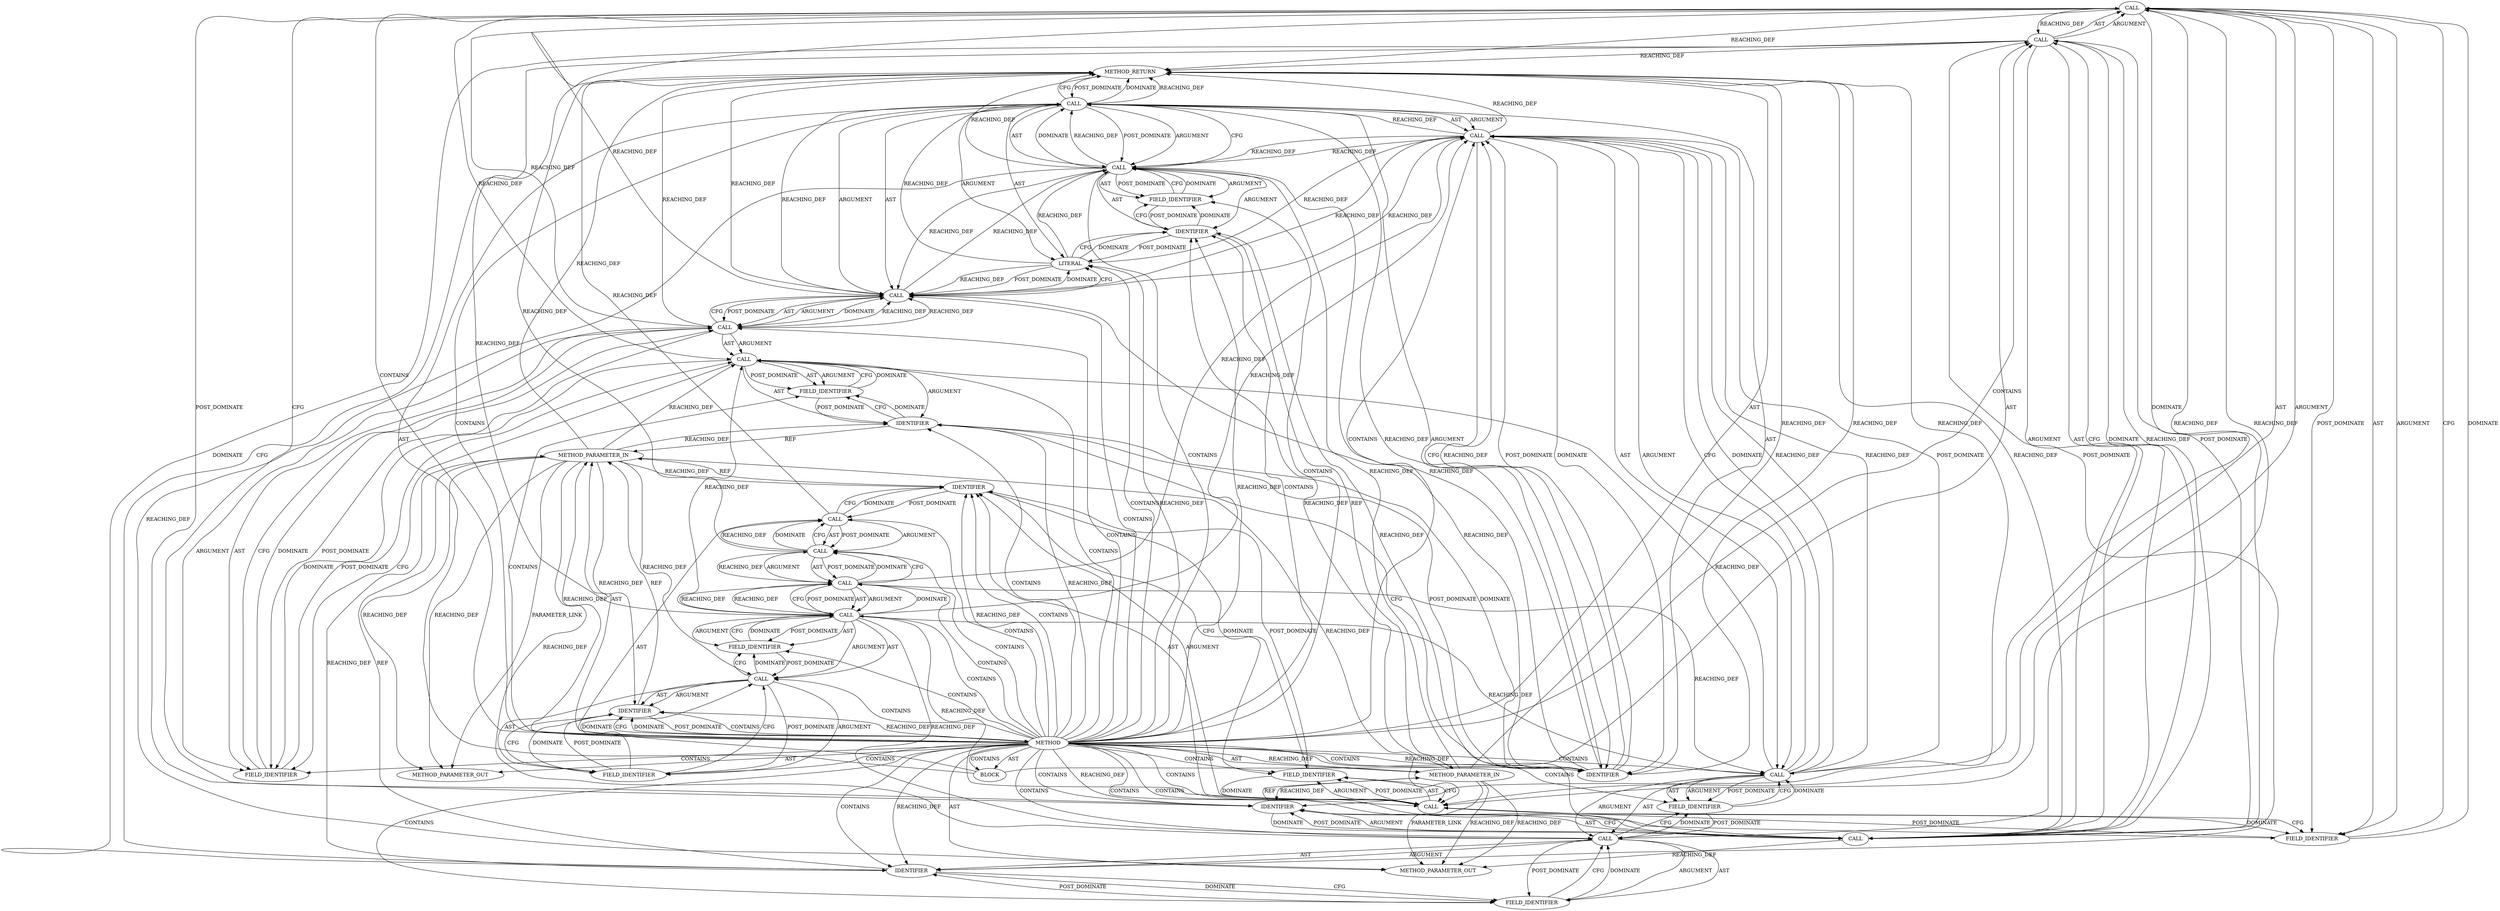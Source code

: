 digraph {
  539 [label=CALL ORDER=1 ARGUMENT_INDEX=1 CODE="con->v2.in_bvec" COLUMN_NUMBER=2 METHOD_FULL_NAME="<operator>.fieldAccess" LINE_NUMBER=234 TYPE_FULL_NAME="<empty>" DISPATCH_TYPE="STATIC_DISPATCH" SIGNATURE="" NAME="<operator>.fieldAccess"]
  528 [label=METHOD_PARAMETER_IN ORDER=2 CODE="const struct bio_vec *bv" IS_VARIADIC=false COLUMN_NUMBER=54 LINE_NUMBER=230 TYPE_FULL_NAME="bio_vec*" EVALUATION_STRATEGY="BY_VALUE" INDEX=2 NAME="bv"]
  547 [label=CALL ORDER=1 ARGUMENT_INDEX=1 CODE="&con->v2.in_iter" COLUMN_NUMBER=16 METHOD_FULL_NAME="<operator>.addressOf" LINE_NUMBER=235 TYPE_FULL_NAME="<empty>" DISPATCH_TYPE="STATIC_DISPATCH" SIGNATURE="" NAME="<operator>.addressOf"]
  546 [label=CALL ORDER=3 ARGUMENT_INDEX=-1 CODE="iov_iter_bvec(&con->v2.in_iter, ITER_DEST, &con->v2.in_bvec, 1, bv->bv_len)" COLUMN_NUMBER=2 METHOD_FULL_NAME="iov_iter_bvec" LINE_NUMBER=235 TYPE_FULL_NAME="<empty>" DISPATCH_TYPE="STATIC_DISPATCH" SIGNATURE="" NAME="iov_iter_bvec"]
  532 [label=CALL ORDER=1 ARGUMENT_INDEX=1 CODE="&con->v2.in_iter" COLUMN_NUMBER=25 METHOD_FULL_NAME="<operator>.addressOf" LINE_NUMBER=232 TYPE_FULL_NAME="<empty>" DISPATCH_TYPE="STATIC_DISPATCH" SIGNATURE="" NAME="<operator>.addressOf"]
  12998 [label=METHOD_PARAMETER_OUT ORDER=1 CODE="struct ceph_connection *con" IS_VARIADIC=false COLUMN_NUMBER=25 LINE_NUMBER=230 TYPE_FULL_NAME="ceph_connection*" EVALUATION_STRATEGY="BY_VALUE" INDEX=1 NAME="con"]
  548 [label=CALL ORDER=1 ARGUMENT_INDEX=1 CODE="con->v2.in_iter" COLUMN_NUMBER=17 METHOD_FULL_NAME="<operator>.fieldAccess" LINE_NUMBER=235 TYPE_FULL_NAME="<empty>" DISPATCH_TYPE="STATIC_DISPATCH" SIGNATURE="" NAME="<operator>.fieldAccess"]
  541 [label=IDENTIFIER ORDER=1 ARGUMENT_INDEX=1 CODE="con" COLUMN_NUMBER=2 LINE_NUMBER=234 TYPE_FULL_NAME="ceph_connection*" NAME="con"]
  526 [label=METHOD COLUMN_NUMBER=1 LINE_NUMBER=230 COLUMN_NUMBER_END=1 IS_EXTERNAL=false SIGNATURE="void set_in_bvec (ceph_connection*,bio_vec*)" NAME="set_in_bvec" AST_PARENT_TYPE="TYPE_DECL" AST_PARENT_FULL_NAME="file_code_old-a282a2f-decode_preamble-541.c:<global>" ORDER=8 CODE="static void set_in_bvec(struct ceph_connection *con, const struct bio_vec *bv)
{
	WARN_ON(iov_iter_count(&con->v2.in_iter));

	con->v2.in_bvec = *bv;
	iov_iter_bvec(&con->v2.in_iter, ITER_DEST, &con->v2.in_bvec, 1, bv->bv_len);
}" FULL_NAME="set_in_bvec" LINE_NUMBER_END=236 FILENAME="file_code_old-a282a2f-decode_preamble-541.c"]
  531 [label=CALL ORDER=1 ARGUMENT_INDEX=1 CODE="iov_iter_count(&con->v2.in_iter)" COLUMN_NUMBER=10 METHOD_FULL_NAME="iov_iter_count" LINE_NUMBER=232 TYPE_FULL_NAME="<empty>" DISPATCH_TYPE="STATIC_DISPATCH" SIGNATURE="" NAME="iov_iter_count"]
  538 [label=CALL ORDER=2 ARGUMENT_INDEX=-1 CODE="con->v2.in_bvec = *bv" COLUMN_NUMBER=2 METHOD_FULL_NAME="<operator>.assignment" LINE_NUMBER=234 TYPE_FULL_NAME="<empty>" DISPATCH_TYPE="STATIC_DISPATCH" SIGNATURE="" NAME="<operator>.assignment"]
  544 [label=CALL ORDER=2 ARGUMENT_INDEX=2 CODE="*bv" COLUMN_NUMBER=20 METHOD_FULL_NAME="<operator>.indirection" LINE_NUMBER=234 TYPE_FULL_NAME="<empty>" DISPATCH_TYPE="STATIC_DISPATCH" SIGNATURE="" NAME="<operator>.indirection"]
  540 [label=CALL ORDER=1 ARGUMENT_INDEX=1 CODE="con->v2" COLUMN_NUMBER=2 METHOD_FULL_NAME="<operator>.indirectFieldAccess" LINE_NUMBER=234 TYPE_FULL_NAME="<empty>" DISPATCH_TYPE="STATIC_DISPATCH" SIGNATURE="" NAME="<operator>.indirectFieldAccess"]
  535 [label=IDENTIFIER ORDER=1 ARGUMENT_INDEX=1 CODE="con" COLUMN_NUMBER=26 LINE_NUMBER=232 TYPE_FULL_NAME="ceph_connection*" NAME="con"]
  529 [label=BLOCK ORDER=3 ARGUMENT_INDEX=-1 CODE="{
	WARN_ON(iov_iter_count(&con->v2.in_iter));

	con->v2.in_bvec = *bv;
	iov_iter_bvec(&con->v2.in_iter, ITER_DEST, &con->v2.in_bvec, 1, bv->bv_len);
}" COLUMN_NUMBER=1 LINE_NUMBER=231 TYPE_FULL_NAME="void"]
  549 [label=CALL ORDER=1 ARGUMENT_INDEX=1 CODE="con->v2" COLUMN_NUMBER=17 METHOD_FULL_NAME="<operator>.indirectFieldAccess" LINE_NUMBER=235 TYPE_FULL_NAME="<empty>" DISPATCH_TYPE="STATIC_DISPATCH" SIGNATURE="" NAME="<operator>.indirectFieldAccess"]
  554 [label=CALL ORDER=3 ARGUMENT_INDEX=3 CODE="&con->v2.in_bvec" COLUMN_NUMBER=45 METHOD_FULL_NAME="<operator>.addressOf" LINE_NUMBER=235 TYPE_FULL_NAME="<empty>" DISPATCH_TYPE="STATIC_DISPATCH" SIGNATURE="" NAME="<operator>.addressOf"]
  550 [label=IDENTIFIER ORDER=1 ARGUMENT_INDEX=1 CODE="con" COLUMN_NUMBER=17 LINE_NUMBER=235 TYPE_FULL_NAME="ceph_connection*" NAME="con"]
  534 [label=CALL ORDER=1 ARGUMENT_INDEX=1 CODE="con->v2" COLUMN_NUMBER=26 METHOD_FULL_NAME="<operator>.indirectFieldAccess" LINE_NUMBER=232 TYPE_FULL_NAME="<empty>" DISPATCH_TYPE="STATIC_DISPATCH" SIGNATURE="" NAME="<operator>.indirectFieldAccess"]
  562 [label=IDENTIFIER ORDER=1 ARGUMENT_INDEX=1 CODE="bv" COLUMN_NUMBER=66 LINE_NUMBER=235 TYPE_FULL_NAME="bio_vec*" NAME="bv"]
  536 [label=FIELD_IDENTIFIER ORDER=2 ARGUMENT_INDEX=2 CODE="v2" COLUMN_NUMBER=26 LINE_NUMBER=232 CANONICAL_NAME="v2"]
  558 [label=FIELD_IDENTIFIER ORDER=2 ARGUMENT_INDEX=2 CODE="v2" COLUMN_NUMBER=46 LINE_NUMBER=235 CANONICAL_NAME="v2"]
  533 [label=CALL ORDER=1 ARGUMENT_INDEX=1 CODE="con->v2.in_iter" COLUMN_NUMBER=26 METHOD_FULL_NAME="<operator>.fieldAccess" LINE_NUMBER=232 TYPE_FULL_NAME="<empty>" DISPATCH_TYPE="STATIC_DISPATCH" SIGNATURE="" NAME="<operator>.fieldAccess"]
  552 [label=FIELD_IDENTIFIER ORDER=2 ARGUMENT_INDEX=2 CODE="in_iter" COLUMN_NUMBER=17 LINE_NUMBER=235 CANONICAL_NAME="in_iter"]
  527 [label=METHOD_PARAMETER_IN ORDER=1 CODE="struct ceph_connection *con" IS_VARIADIC=false COLUMN_NUMBER=25 LINE_NUMBER=230 TYPE_FULL_NAME="ceph_connection*" EVALUATION_STRATEGY="BY_VALUE" INDEX=1 NAME="con"]
  564 [label=METHOD_RETURN ORDER=4 CODE="RET" COLUMN_NUMBER=1 LINE_NUMBER=230 TYPE_FULL_NAME="void" EVALUATION_STRATEGY="BY_VALUE"]
  559 [label=FIELD_IDENTIFIER ORDER=2 ARGUMENT_INDEX=2 CODE="in_bvec" COLUMN_NUMBER=46 LINE_NUMBER=235 CANONICAL_NAME="in_bvec"]
  556 [label=CALL ORDER=1 ARGUMENT_INDEX=1 CODE="con->v2" COLUMN_NUMBER=46 METHOD_FULL_NAME="<operator>.indirectFieldAccess" LINE_NUMBER=235 TYPE_FULL_NAME="<empty>" DISPATCH_TYPE="STATIC_DISPATCH" SIGNATURE="" NAME="<operator>.indirectFieldAccess"]
  551 [label=FIELD_IDENTIFIER ORDER=2 ARGUMENT_INDEX=2 CODE="v2" COLUMN_NUMBER=17 LINE_NUMBER=235 CANONICAL_NAME="v2"]
  555 [label=CALL ORDER=1 ARGUMENT_INDEX=1 CODE="con->v2.in_bvec" COLUMN_NUMBER=46 METHOD_FULL_NAME="<operator>.fieldAccess" LINE_NUMBER=235 TYPE_FULL_NAME="<empty>" DISPATCH_TYPE="STATIC_DISPATCH" SIGNATURE="" NAME="<operator>.fieldAccess"]
  545 [label=IDENTIFIER ORDER=1 ARGUMENT_INDEX=1 CODE="bv" COLUMN_NUMBER=21 LINE_NUMBER=234 TYPE_FULL_NAME="bio_vec*" NAME="bv"]
  563 [label=FIELD_IDENTIFIER ORDER=2 ARGUMENT_INDEX=2 CODE="bv_len" COLUMN_NUMBER=66 LINE_NUMBER=235 CANONICAL_NAME="bv_len"]
  12999 [label=METHOD_PARAMETER_OUT ORDER=2 CODE="const struct bio_vec *bv" IS_VARIADIC=false COLUMN_NUMBER=54 LINE_NUMBER=230 TYPE_FULL_NAME="bio_vec*" EVALUATION_STRATEGY="BY_VALUE" INDEX=2 NAME="bv"]
  543 [label=FIELD_IDENTIFIER ORDER=2 ARGUMENT_INDEX=2 CODE="in_bvec" COLUMN_NUMBER=2 LINE_NUMBER=234 CANONICAL_NAME="in_bvec"]
  537 [label=FIELD_IDENTIFIER ORDER=2 ARGUMENT_INDEX=2 CODE="in_iter" COLUMN_NUMBER=26 LINE_NUMBER=232 CANONICAL_NAME="in_iter"]
  553 [label=IDENTIFIER ORDER=2 ARGUMENT_INDEX=2 CODE="ITER_DEST" COLUMN_NUMBER=34 LINE_NUMBER=235 TYPE_FULL_NAME="ANY" NAME="ITER_DEST"]
  557 [label=IDENTIFIER ORDER=1 ARGUMENT_INDEX=1 CODE="con" COLUMN_NUMBER=46 LINE_NUMBER=235 TYPE_FULL_NAME="ceph_connection*" NAME="con"]
  561 [label=CALL ORDER=5 ARGUMENT_INDEX=5 CODE="bv->bv_len" COLUMN_NUMBER=66 METHOD_FULL_NAME="<operator>.indirectFieldAccess" LINE_NUMBER=235 TYPE_FULL_NAME="<empty>" DISPATCH_TYPE="STATIC_DISPATCH" SIGNATURE="" NAME="<operator>.indirectFieldAccess"]
  542 [label=FIELD_IDENTIFIER ORDER=2 ARGUMENT_INDEX=2 CODE="v2" COLUMN_NUMBER=2 LINE_NUMBER=234 CANONICAL_NAME="v2"]
  530 [label=CALL ORDER=1 ARGUMENT_INDEX=-1 CODE="WARN_ON(iov_iter_count(&con->v2.in_iter))" COLUMN_NUMBER=2 METHOD_FULL_NAME="WARN_ON" LINE_NUMBER=232 TYPE_FULL_NAME="<empty>" DISPATCH_TYPE="STATIC_DISPATCH" SIGNATURE="" NAME="WARN_ON"]
  560 [label=LITERAL ORDER=4 ARGUMENT_INDEX=4 CODE="1" COLUMN_NUMBER=63 LINE_NUMBER=235 TYPE_FULL_NAME="int"]
  560 -> 554 [label=POST_DOMINATE ]
  535 -> 527 [label=REF ]
  541 -> 530 [label=POST_DOMINATE ]
  555 -> 559 [label=POST_DOMINATE ]
  531 -> 532 [label=ARGUMENT ]
  556 -> 558 [label=POST_DOMINATE ]
  543 -> 539 [label=CFG ]
  526 -> 564 [label=AST ]
  536 -> 534 [label=DOMINATE ]
  534 -> 537 [label=CFG ]
  548 -> 552 [label=AST ]
  539 -> 555 [label=REACHING_DEF VARIABLE="con->v2.in_bvec"]
  526 -> 544 [label=CONTAINS ]
  561 -> 562 [label=ARGUMENT ]
  530 -> 531 [label=AST ]
  546 -> 560 [label=ARGUMENT ]
  537 -> 533 [label=CFG ]
  563 -> 561 [label=CFG ]
  528 -> 12999 [label=PARAMETER_LINK ]
  526 -> 533 [label=CONTAINS ]
  526 -> 560 [label=REACHING_DEF VARIABLE=""]
  535 -> 536 [label=CFG ]
  553 -> 561 [label=REACHING_DEF VARIABLE="ITER_DEST"]
  536 -> 535 [label=POST_DOMINATE ]
  526 -> 529 [label=CONTAINS ]
  542 -> 540 [label=DOMINATE ]
  538 -> 564 [label=REACHING_DEF VARIABLE="con->v2.in_bvec = *bv"]
  562 -> 563 [label=DOMINATE ]
  528 -> 564 [label=REACHING_DEF VARIABLE="bv"]
  538 -> 550 [label=CFG ]
  545 -> 539 [label=POST_DOMINATE ]
  544 -> 545 [label=POST_DOMINATE ]
  544 -> 564 [label=REACHING_DEF VARIABLE="*bv"]
  552 -> 548 [label=CFG ]
  540 -> 542 [label=ARGUMENT ]
  526 -> 528 [label=AST ]
  533 -> 549 [label=REACHING_DEF VARIABLE="con->v2.in_iter"]
  540 -> 543 [label=DOMINATE ]
  555 -> 556 [label=ARGUMENT ]
  540 -> 541 [label=AST ]
  547 -> 548 [label=POST_DOMINATE ]
  549 -> 551 [label=ARGUMENT ]
  538 -> 539 [label=AST ]
  535 -> 526 [label=POST_DOMINATE ]
  526 -> 559 [label=CONTAINS ]
  534 -> 535 [label=AST ]
  526 -> 541 [label=CONTAINS ]
  539 -> 545 [label=CFG ]
  527 -> 564 [label=REACHING_DEF VARIABLE="con"]
  527 -> 12998 [label=REACHING_DEF VARIABLE="con"]
  527 -> 12998 [label=REACHING_DEF VARIABLE="con"]
  527 -> 557 [label=REACHING_DEF VARIABLE="con"]
  560 -> 554 [label=REACHING_DEF VARIABLE="1"]
  555 -> 556 [label=AST ]
  539 -> 549 [label=REACHING_DEF VARIABLE="con->v2.in_bvec"]
  533 -> 532 [label=DOMINATE ]
  549 -> 550 [label=AST ]
  555 -> 559 [label=AST ]
  564 -> 546 [label=POST_DOMINATE ]
  560 -> 546 [label=REACHING_DEF VARIABLE="1"]
  538 -> 544 [label=POST_DOMINATE ]
  526 -> 528 [label=REACHING_DEF VARIABLE=""]
  528 -> 545 [label=REACHING_DEF VARIABLE="bv"]
  545 -> 528 [label=REF ]
  538 -> 544 [label=ARGUMENT ]
  547 -> 548 [label=AST ]
  531 -> 530 [label=REACHING_DEF VARIABLE="iov_iter_count(&con->v2.in_iter)"]
  534 -> 536 [label=POST_DOMINATE ]
  534 -> 537 [label=DOMINATE ]
  546 -> 553 [label=ARGUMENT ]
  548 -> 552 [label=ARGUMENT ]
  526 -> 532 [label=CONTAINS ]
  526 -> 535 [label=CONTAINS ]
  533 -> 556 [label=REACHING_DEF VARIABLE="con->v2.in_iter"]
  546 -> 553 [label=AST ]
  533 -> 540 [label=REACHING_DEF VARIABLE="con->v2.in_iter"]
  546 -> 561 [label=AST ]
  532 -> 533 [label=POST_DOMINATE ]
  560 -> 561 [label=REACHING_DEF VARIABLE="1"]
  533 -> 534 [label=ARGUMENT ]
  546 -> 560 [label=AST ]
  530 -> 541 [label=CFG ]
  546 -> 547 [label=ARGUMENT ]
  526 -> 548 [label=CONTAINS ]
  526 -> 531 [label=CONTAINS ]
  526 -> 539 [label=CONTAINS ]
  531 -> 532 [label=POST_DOMINATE ]
  563 -> 562 [label=POST_DOMINATE ]
  526 -> 558 [label=CONTAINS ]
  539 -> 540 [label=ARGUMENT ]
  532 -> 547 [label=REACHING_DEF VARIABLE="&con->v2.in_iter"]
  556 -> 558 [label=AST ]
  551 -> 549 [label=CFG ]
  560 -> 547 [label=REACHING_DEF VARIABLE="1"]
  558 -> 556 [label=CFG ]
  547 -> 554 [label=REACHING_DEF VARIABLE="&con->v2.in_iter"]
  544 -> 12999 [label=REACHING_DEF VARIABLE="*bv"]
  526 -> 540 [label=CONTAINS ]
  532 -> 531 [label=DOMINATE ]
  554 -> 547 [label=REACHING_DEF VARIABLE="&con->v2.in_bvec"]
  545 -> 544 [label=DOMINATE ]
  532 -> 533 [label=AST ]
  546 -> 564 [label=DOMINATE ]
  553 -> 554 [label=REACHING_DEF VARIABLE="ITER_DEST"]
  543 -> 539 [label=DOMINATE ]
  546 -> 561 [label=POST_DOMINATE ]
  548 -> 549 [label=ARGUMENT ]
  547 -> 564 [label=REACHING_DEF VARIABLE="&con->v2.in_iter"]
  555 -> 564 [label=REACHING_DEF VARIABLE="con->v2.in_bvec"]
  526 -> 557 [label=CONTAINS ]
  557 -> 553 [label=POST_DOMINATE ]
  527 -> 535 [label=REACHING_DEF VARIABLE="con"]
  544 -> 538 [label=CFG ]
  527 -> 12998 [label=PARAMETER_LINK ]
  526 -> 547 [label=CONTAINS ]
  561 -> 563 [label=ARGUMENT ]
  533 -> 537 [label=POST_DOMINATE ]
  526 -> 527 [label=REACHING_DEF VARIABLE=""]
  539 -> 545 [label=DOMINATE ]
  531 -> 564 [label=REACHING_DEF VARIABLE="iov_iter_count(&con->v2.in_iter)"]
  526 -> 557 [label=REACHING_DEF VARIABLE=""]
  526 -> 554 [label=CONTAINS ]
  551 -> 549 [label=DOMINATE ]
  557 -> 527 [label=REF ]
  526 -> 561 [label=CONTAINS ]
  561 -> 564 [label=REACHING_DEF VARIABLE="bv->bv_len"]
  556 -> 559 [label=DOMINATE ]
  526 -> 534 [label=CONTAINS ]
  541 -> 527 [label=REF ]
  526 -> 541 [label=REACHING_DEF VARIABLE=""]
  561 -> 12999 [label=REACHING_DEF VARIABLE="bv->bv_len"]
  561 -> 563 [label=AST ]
  534 -> 535 [label=ARGUMENT ]
  541 -> 542 [label=CFG ]
  530 -> 531 [label=ARGUMENT ]
  548 -> 547 [label=CFG ]
  549 -> 551 [label=AST ]
  533 -> 532 [label=REACHING_DEF VARIABLE="con->v2.in_iter"]
  533 -> 532 [label=REACHING_DEF VARIABLE="con->v2.in_iter"]
  557 -> 558 [label=CFG ]
  544 -> 562 [label=REACHING_DEF VARIABLE="*bv"]
  556 -> 559 [label=CFG ]
  558 -> 556 [label=DOMINATE ]
  561 -> 546 [label=REACHING_DEF VARIABLE="bv->bv_len"]
  561 -> 546 [label=CFG ]
  555 -> 559 [label=ARGUMENT ]
  535 -> 536 [label=DOMINATE ]
  532 -> 531 [label=CFG ]
  547 -> 553 [label=DOMINATE ]
  526 -> 551 [label=CONTAINS ]
  533 -> 537 [label=AST ]
  554 -> 561 [label=REACHING_DEF VARIABLE="&con->v2.in_bvec"]
  526 -> 563 [label=CONTAINS ]
  549 -> 552 [label=CFG ]
  544 -> 538 [label=DOMINATE ]
  562 -> 560 [label=POST_DOMINATE ]
  554 -> 546 [label=REACHING_DEF VARIABLE="&con->v2.in_bvec"]
  526 -> 12998 [label=AST ]
  539 -> 554 [label=REACHING_DEF VARIABLE="con->v2.in_bvec"]
  530 -> 541 [label=DOMINATE ]
  540 -> 542 [label=POST_DOMINATE ]
  559 -> 555 [label=CFG ]
  542 -> 540 [label=CFG ]
  547 -> 561 [label=REACHING_DEF VARIABLE="&con->v2.in_iter"]
  550 -> 538 [label=POST_DOMINATE ]
  548 -> 547 [label=DOMINATE ]
  561 -> 547 [label=REACHING_DEF VARIABLE="bv->bv_len"]
  544 -> 545 [label=ARGUMENT ]
  526 -> 550 [label=CONTAINS ]
  555 -> 554 [label=DOMINATE ]
  526 -> 530 [label=CONTAINS ]
  554 -> 555 [label=POST_DOMINATE ]
  539 -> 543 [label=POST_DOMINATE ]
  526 -> 545 [label=CONTAINS ]
  546 -> 564 [label=REACHING_DEF VARIABLE="iov_iter_bvec(&con->v2.in_iter, ITER_DEST, &con->v2.in_bvec, 1, bv->bv_len)"]
  560 -> 562 [label=CFG ]
  526 -> 555 [label=CONTAINS ]
  529 -> 530 [label=AST ]
  527 -> 540 [label=REACHING_DEF VARIABLE="con"]
  530 -> 564 [label=REACHING_DEF VARIABLE="WARN_ON(iov_iter_count(&con->v2.in_iter))"]
  548 -> 564 [label=REACHING_DEF VARIABLE="con->v2.in_iter"]
  546 -> 554 [label=AST ]
  553 -> 547 [label=REACHING_DEF VARIABLE="ITER_DEST"]
  557 -> 558 [label=DOMINATE ]
  526 -> 560 [label=CONTAINS ]
  526 -> 535 [label=REACHING_DEF VARIABLE=""]
  554 -> 560 [label=DOMINATE ]
  546 -> 547 [label=AST ]
  526 -> 553 [label=CONTAINS ]
  544 -> 545 [label=AST ]
  561 -> 546 [label=DOMINATE ]
  548 -> 549 [label=AST ]
  554 -> 564 [label=REACHING_DEF VARIABLE="&con->v2.in_bvec"]
  532 -> 548 [label=REACHING_DEF VARIABLE="&con->v2.in_iter"]
  528 -> 561 [label=REACHING_DEF VARIABLE="bv"]
  554 -> 555 [label=AST ]
  527 -> 556 [label=REACHING_DEF VARIABLE="con"]
  556 -> 557 [label=ARGUMENT ]
  526 -> 535 [label=CFG ]
  556 -> 557 [label=AST ]
  549 -> 552 [label=DOMINATE ]
  529 -> 546 [label=AST ]
  527 -> 549 [label=REACHING_DEF VARIABLE="con"]
  539 -> 540 [label=AST ]
  561 -> 562 [label=AST ]
  552 -> 549 [label=POST_DOMINATE ]
  526 -> 535 [label=DOMINATE ]
  527 -> 541 [label=REACHING_DEF VARIABLE="con"]
  526 -> 562 [label=REACHING_DEF VARIABLE=""]
  540 -> 543 [label=CFG ]
  533 -> 532 [label=CFG ]
  526 -> 545 [label=REACHING_DEF VARIABLE=""]
  539 -> 538 [label=REACHING_DEF VARIABLE="con->v2.in_bvec"]
  550 -> 527 [label=REF ]
  531 -> 532 [label=AST ]
  526 -> 527 [label=AST ]
  532 -> 533 [label=ARGUMENT ]
  554 -> 555 [label=ARGUMENT ]
  533 -> 537 [label=ARGUMENT ]
  532 -> 531 [label=REACHING_DEF VARIABLE="&con->v2.in_iter"]
  556 -> 558 [label=ARGUMENT ]
  539 -> 543 [label=AST ]
  550 -> 551 [label=DOMINATE ]
  531 -> 530 [label=DOMINATE ]
  559 -> 556 [label=POST_DOMINATE ]
  545 -> 544 [label=CFG ]
  544 -> 539 [label=REACHING_DEF VARIABLE="*bv"]
  538 -> 539 [label=ARGUMENT ]
  554 -> 560 [label=CFG ]
  533 -> 548 [label=REACHING_DEF VARIABLE="con->v2.in_iter"]
  562 -> 528 [label=REF ]
  547 -> 546 [label=REACHING_DEF VARIABLE="&con->v2.in_iter"]
  526 -> 529 [label=AST ]
  533 -> 534 [label=AST ]
  561 -> 554 [label=REACHING_DEF VARIABLE="bv->bv_len"]
  526 -> 552 [label=CONTAINS ]
  530 -> 531 [label=POST_DOMINATE ]
  529 -> 538 [label=AST ]
  526 -> 537 [label=CONTAINS ]
  526 -> 556 [label=CONTAINS ]
  553 -> 557 [label=DOMINATE ]
  528 -> 12999 [label=REACHING_DEF VARIABLE="bv"]
  528 -> 12999 [label=REACHING_DEF VARIABLE="bv"]
  526 -> 12999 [label=AST ]
  563 -> 561 [label=DOMINATE ]
  526 -> 549 [label=CONTAINS ]
  558 -> 557 [label=POST_DOMINATE ]
  547 -> 548 [label=ARGUMENT ]
  533 -> 564 [label=REACHING_DEF VARIABLE="con->v2.in_iter"]
  541 -> 542 [label=DOMINATE ]
  536 -> 534 [label=CFG ]
  539 -> 564 [label=REACHING_DEF VARIABLE="con->v2.in_bvec"]
  542 -> 541 [label=POST_DOMINATE ]
  548 -> 552 [label=POST_DOMINATE ]
  553 -> 564 [label=REACHING_DEF VARIABLE="ITER_DEST"]
  549 -> 550 [label=ARGUMENT ]
  527 -> 550 [label=REACHING_DEF VARIABLE="con"]
  562 -> 563 [label=CFG ]
  548 -> 556 [label=REACHING_DEF VARIABLE="con->v2.in_iter"]
  526 -> 542 [label=CONTAINS ]
  544 -> 538 [label=REACHING_DEF VARIABLE="*bv"]
  561 -> 563 [label=POST_DOMINATE ]
  546 -> 564 [label=CFG ]
  539 -> 543 [label=ARGUMENT ]
  539 -> 556 [label=REACHING_DEF VARIABLE="con->v2.in_bvec"]
  526 -> 543 [label=CONTAINS ]
  538 -> 550 [label=DOMINATE ]
  526 -> 553 [label=REACHING_DEF VARIABLE=""]
  551 -> 550 [label=POST_DOMINATE ]
  552 -> 548 [label=DOMINATE ]
  550 -> 551 [label=CFG ]
  546 -> 554 [label=ARGUMENT ]
  553 -> 546 [label=REACHING_DEF VARIABLE="ITER_DEST"]
  559 -> 555 [label=DOMINATE ]
  533 -> 547 [label=REACHING_DEF VARIABLE="con->v2.in_iter"]
  537 -> 533 [label=DOMINATE ]
  547 -> 553 [label=CFG ]
  526 -> 562 [label=CONTAINS ]
  543 -> 540 [label=POST_DOMINATE ]
  546 -> 561 [label=ARGUMENT ]
  553 -> 557 [label=CFG ]
  526 -> 546 [label=CONTAINS ]
  528 -> 562 [label=REACHING_DEF VARIABLE="bv"]
  555 -> 554 [label=REACHING_DEF VARIABLE="con->v2.in_bvec"]
  555 -> 554 [label=REACHING_DEF VARIABLE="con->v2.in_bvec"]
  553 -> 547 [label=POST_DOMINATE ]
  537 -> 534 [label=POST_DOMINATE ]
  555 -> 554 [label=CFG ]
  531 -> 530 [label=CFG ]
  526 -> 550 [label=REACHING_DEF VARIABLE=""]
  540 -> 541 [label=ARGUMENT ]
  526 -> 536 [label=CONTAINS ]
  549 -> 551 [label=POST_DOMINATE ]
  538 -> 544 [label=AST ]
  534 -> 536 [label=ARGUMENT ]
  540 -> 542 [label=AST ]
  534 -> 536 [label=AST ]
  526 -> 538 [label=CONTAINS ]
  527 -> 534 [label=REACHING_DEF VARIABLE="con"]
  560 -> 562 [label=DOMINATE ]
  548 -> 547 [label=REACHING_DEF VARIABLE="con->v2.in_iter"]
  548 -> 547 [label=REACHING_DEF VARIABLE="con->v2.in_iter"]
}
